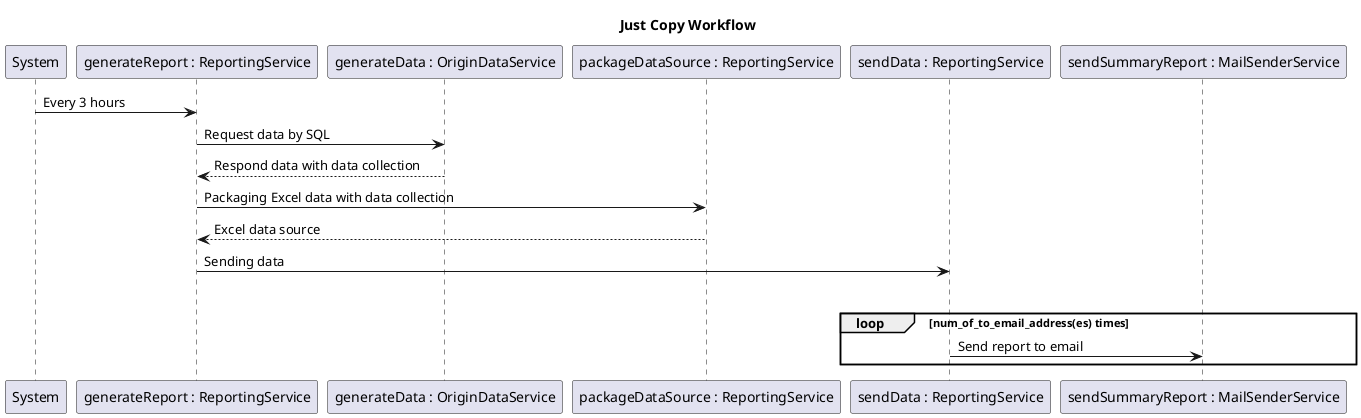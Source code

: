 @startuml

'idea.partialRender

title Just Copy Workflow


System -> "generateReport : ReportingService" : Every 3 hours
"generateReport : ReportingService" -> "generateData : OriginDataService" : Request data by SQL
"generateData : OriginDataService" --> "generateReport : ReportingService" : Respond data with data collection
"generateReport : ReportingService" -> "packageDataSource : ReportingService" : Packaging Excel data with data collection
"packageDataSource : ReportingService" --> "generateReport : ReportingService" : Excel data source
"generateReport : ReportingService" -> "sendData : ReportingService" : Sending data

group My own label
    loop num_of_to_email_address(es) times
        "sendData : ReportingService" -> "sendSummaryReport : MailSenderService" : Send report to email
end
@enduml